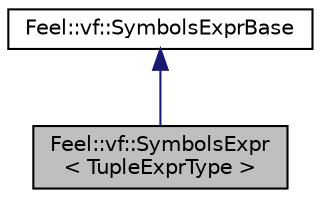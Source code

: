 digraph "Feel::vf::SymbolsExpr&lt; TupleExprType &gt;"
{
 // LATEX_PDF_SIZE
  edge [fontname="Helvetica",fontsize="10",labelfontname="Helvetica",labelfontsize="10"];
  node [fontname="Helvetica",fontsize="10",shape=record];
  Node1 [label="Feel::vf::SymbolsExpr\l\< TupleExprType \>",height=0.2,width=0.4,color="black", fillcolor="grey75", style="filled", fontcolor="black",tooltip="store set of SymbolExpr object into a hana::tuple"];
  Node2 -> Node1 [dir="back",color="midnightblue",fontsize="10",style="solid",fontname="Helvetica"];
  Node2 [label="Feel::vf::SymbolsExprBase",height=0.2,width=0.4,color="black", fillcolor="white", style="filled",URL="$structFeel_1_1vf_1_1SymbolsExprBase.html",tooltip=" "];
}
